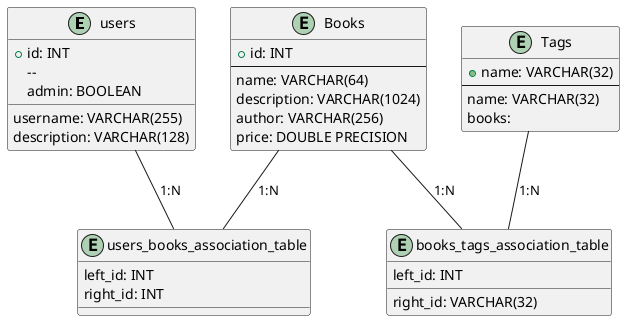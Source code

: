 @startuml classes
entity Users as "users" {
 + id: INT
  --
  username: VARCHAR(255)
  description: VARCHAR(128)
  admin: BOOLEAN
}
entity Tags as "Tags" {
  + name: VARCHAR(32)
  --
  name: VARCHAR(32)
  books: 
}
entity Books as "Books" {
  + id: INT
  --
  name: VARCHAR(64)
  description: VARCHAR(1024)
  author: VARCHAR(256)
  price: DOUBLE PRECISION
}
entity BooksTagsAssoc as "books_tags_association_table" {
  left_id: INT
  right_id: VARCHAR(32)
}
entity BooksUsersAssoc as "users_books_association_table" {
  left_id: INT
  right_id: INT
}
Users -- BooksUsersAssoc : "1:N"
Books -- BooksUsersAssoc : "1:N"
Books -- BooksTagsAssoc : "1:N"
Tags -- BooksTagsAssoc : "1:N"
@enduml
